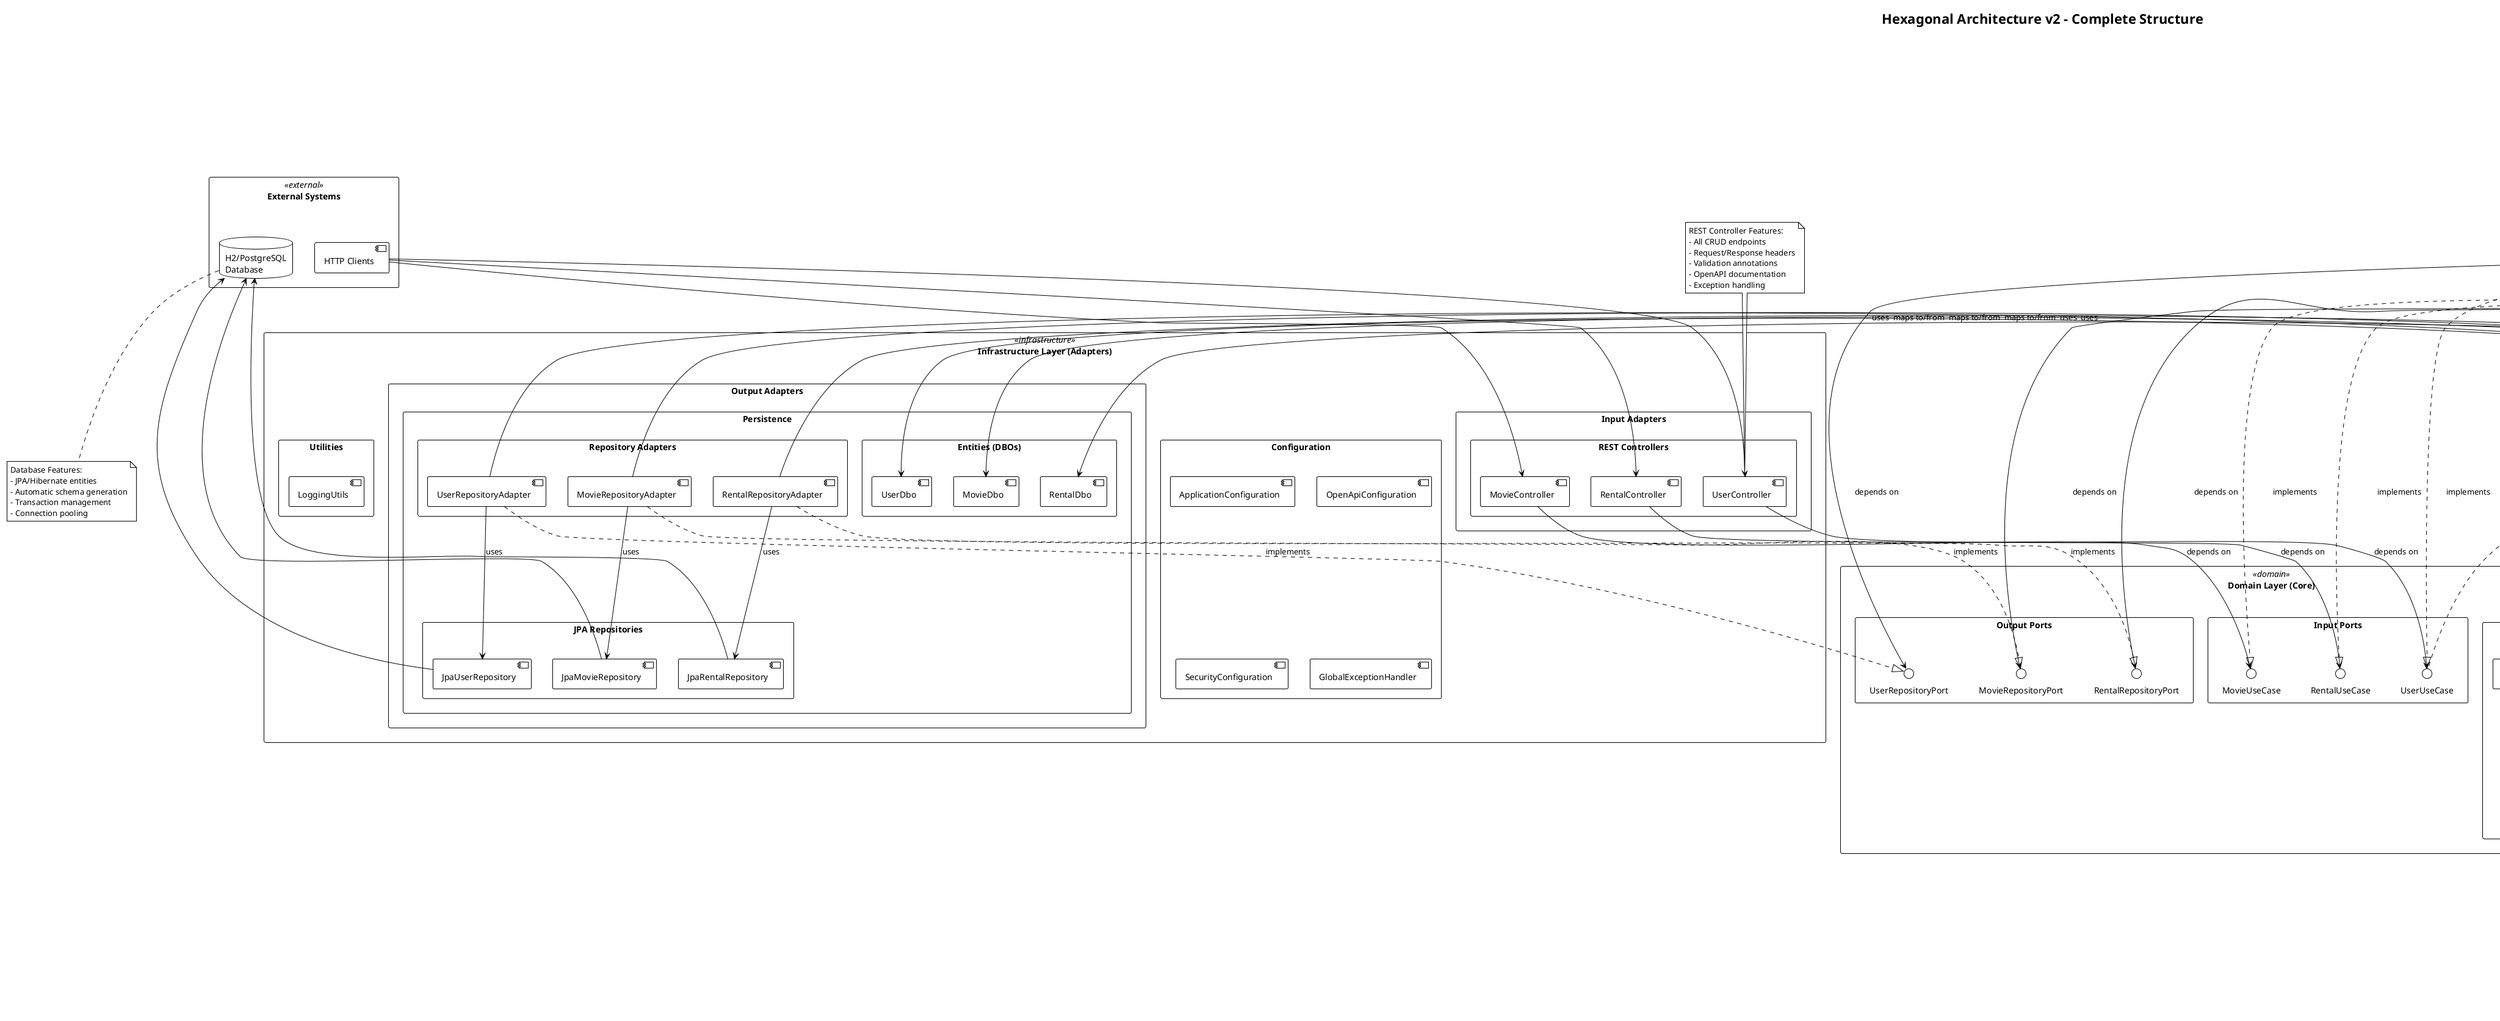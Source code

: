 @startuml Hexagonal Architecture Complete Structure
!theme plain
title Hexagonal Architecture v2 - Complete Structure

skinparam packageStyle rectangle
skinparam component {
    BackgroundColor<<domain>> LightBlue
    BackgroundColor<<application>> LightGreen
    BackgroundColor<<infrastructure>> LightYellow
    BackgroundColor<<external>> LightGray
}

package "Domain Layer (Core)" <<domain>> {
    package "Model" {
        [User] as UserModel
        [Movie] as MovieModel
        [Rental] as RentalModel
        [EntityStatus] as StatusEnum
    }
    
    package "Input Ports" {
        interface "UserUseCase" as UserUC
        interface "MovieUseCase" as MovieUC
        interface "RentalUseCase" as RentalUC
    }
    
    package "Output Ports" {
        interface "UserRepositoryPort" as UserRepoPort
        interface "MovieRepositoryPort" as MovieRepoPort
        interface "RentalRepositoryPort" as RentalRepoPort
    }
}

package "Application Layer (Orchestration)" <<application>> {
    package "Services" {
        [UserService] as UserSvc
        [MovieService] as MovieSvc
        [RentalService] as RentalSvc
    }
    
    package "DTOs" {
        package "User DTOs" {
            [CreateUserRequestContent]
            [CreateUserResponseContent]
            [GetUserResponseContent]
            [UpdateUserRequestContent]
            [UpdateUserResponseContent]
            [DeleteUserResponseContent]
            [ListUsersResponseContent]
            [UserResponse]
        }
        
        package "Movie DTOs" {
            [CreateMovieRequestContent]
            [CreateMovieResponseContent]
            [GetMovieResponseContent]
            [UpdateMovieRequestContent]
            [UpdateMovieResponseContent]
            [DeleteMovieResponseContent]
            [ListMoviesResponseContent]
            [MovieResponse]
        }
        
        package "Rental DTOs" {
            [CreateRentalRequestContent]
            [CreateRentalResponseContent]
            [GetRentalResponseContent]
            [UpdateRentalRequestContent]
            [UpdateRentalResponseContent]
            [ListRentalsResponseContent]
            [RentalResponse]
        }
    }
    
    package "Mappers" {
        [UserMapper] as UserMap
        [MovieMapper] as MovieMap
        [RentalMapper] as RentalMap
    }
}

package "Infrastructure Layer (Adapters)" <<infrastructure>> {
    package "Input Adapters" {
        package "REST Controllers" {
            [UserController] as UserCtrl
            [MovieController] as MovieCtrl
            [RentalController] as RentalCtrl
        }
    }
    
    package "Output Adapters" {
        package "Persistence" {
            package "Entities (DBOs)" {
                [UserDbo]
                [MovieDbo]
                [RentalDbo]
            }
            
            package "JPA Repositories" {
                [JpaUserRepository] as JpaUserRepo
                [JpaMovieRepository] as JpaMovieRepo
                [JpaRentalRepository] as JpaRentalRepo
            }
            
            package "Repository Adapters" {
                [UserRepositoryAdapter] as UserRepoAdapter
                [MovieRepositoryAdapter] as MovieRepoAdapter
                [RentalRepositoryAdapter] as RentalRepoAdapter
            }
        }
    }
    
    package "Configuration" {
        [ApplicationConfiguration]
        [OpenApiConfiguration]
        [SecurityConfiguration]
        [GlobalExceptionHandler]
    }
    
    package "Utilities" {
        [LoggingUtils]
    }
}

package "External Systems" <<external>> {
    database "H2/PostgreSQL\nDatabase" as DB
    [HTTP Clients] as Clients
}

' Domain relationships
UserModel --> StatusEnum
MovieModel --> StatusEnum
RentalModel --> StatusEnum

' Use Case implementations
UserSvc ..|> UserUC : implements
MovieSvc ..|> MovieUC : implements
RentalSvc ..|> RentalUC : implements

' Repository Port implementations
UserRepoAdapter ..|> UserRepoPort : implements
MovieRepoAdapter ..|> MovieRepoPort : implements
RentalRepoAdapter ..|> RentalRepoPort : implements

' Service dependencies (Dependency Inversion)
UserSvc --> UserRepoPort : depends on
UserSvc --> UserMap : uses
MovieSvc --> MovieRepoPort : depends on
MovieSvc --> MovieMap : uses
RentalSvc --> RentalRepoPort : depends on
RentalSvc --> RentalMap : uses

' Controller dependencies
UserCtrl --> UserUC : depends on
MovieCtrl --> MovieUC : depends on
RentalCtrl --> RentalUC : depends on

' Repository Adapter dependencies
UserRepoAdapter --> JpaUserRepo : uses
UserRepoAdapter --> UserMap : uses
MovieRepoAdapter --> JpaMovieRepo : uses
MovieRepoAdapter --> MovieMap : uses
RentalRepoAdapter --> JpaRentalRepo : uses
RentalRepoAdapter --> RentalMap : uses

' External connections
JpaUserRepo --> DB
JpaMovieRepo --> DB
JpaRentalRepo --> DB
Clients --> UserCtrl
Clients --> MovieCtrl
Clients --> RentalCtrl

' Mapper relationships
UserMap --> UserModel : maps to/from
UserMap --> UserDbo : maps to/from
MovieMap --> MovieModel : maps to/from
MovieMap --> MovieDbo : maps to/from
RentalMap --> RentalModel : maps to/from
RentalMap --> RentalDbo : maps to/from

note top of UserUC
  Consolidated Use Case Interface:
  - create(CreateUserRequestContent)
  - get(String userId)
  - update(String userId, UpdateUserRequestContent)
  - delete(String userId)
  - list(Integer page, Integer size, String search)
end note

note top of UserSvc
  Consolidated Service Implementation:
  - Implements all CRUD operations
  - Handles business logic
  - Manages transactions
  - Includes logging and error handling
end note

note top of UserCtrl
  REST Controller Features:
  - All CRUD endpoints
  - Request/Response headers
  - Validation annotations
  - OpenAPI documentation
  - Exception handling
end note

note bottom of DB
  Database Features:
  - JPA/Hibernate entities
  - Automatic schema generation
  - Transaction management
  - Connection pooling
end note

@enduml